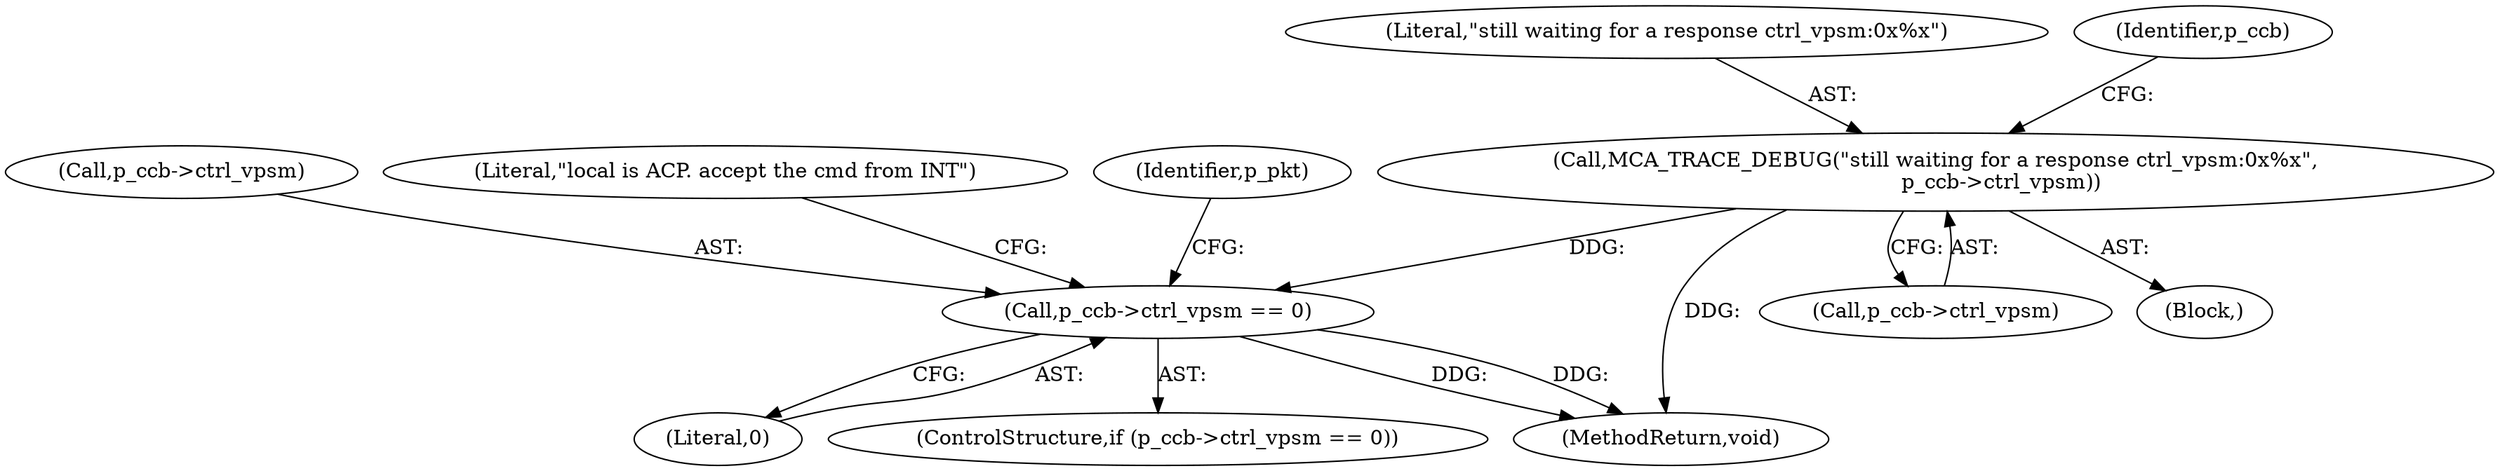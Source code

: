 digraph "0_Android_5216e6120160b28d76e9ee4dff9995e772647511@pointer" {
"1000282" [label="(Call,p_ccb->ctrl_vpsm == 0)"];
"1000276" [label="(Call,MCA_TRACE_DEBUG(\"still waiting for a response ctrl_vpsm:0x%x\",\n                    p_ccb->ctrl_vpsm))"];
"1000283" [label="(Call,p_ccb->ctrl_vpsm)"];
"1000276" [label="(Call,MCA_TRACE_DEBUG(\"still waiting for a response ctrl_vpsm:0x%x\",\n                    p_ccb->ctrl_vpsm))"];
"1000286" [label="(Literal,0)"];
"1000289" [label="(Literal,\"local is ACP. accept the cmd from INT\")"];
"1000331" [label="(Identifier,p_pkt)"];
"1000282" [label="(Call,p_ccb->ctrl_vpsm == 0)"];
"1000281" [label="(ControlStructure,if (p_ccb->ctrl_vpsm == 0))"];
"1000741" [label="(MethodReturn,void)"];
"1000278" [label="(Call,p_ccb->ctrl_vpsm)"];
"1000277" [label="(Literal,\"still waiting for a response ctrl_vpsm:0x%x\")"];
"1000275" [label="(Block,)"];
"1000284" [label="(Identifier,p_ccb)"];
"1000282" -> "1000281"  [label="AST: "];
"1000282" -> "1000286"  [label="CFG: "];
"1000283" -> "1000282"  [label="AST: "];
"1000286" -> "1000282"  [label="AST: "];
"1000289" -> "1000282"  [label="CFG: "];
"1000331" -> "1000282"  [label="CFG: "];
"1000282" -> "1000741"  [label="DDG: "];
"1000282" -> "1000741"  [label="DDG: "];
"1000276" -> "1000282"  [label="DDG: "];
"1000276" -> "1000275"  [label="AST: "];
"1000276" -> "1000278"  [label="CFG: "];
"1000277" -> "1000276"  [label="AST: "];
"1000278" -> "1000276"  [label="AST: "];
"1000284" -> "1000276"  [label="CFG: "];
"1000276" -> "1000741"  [label="DDG: "];
}
